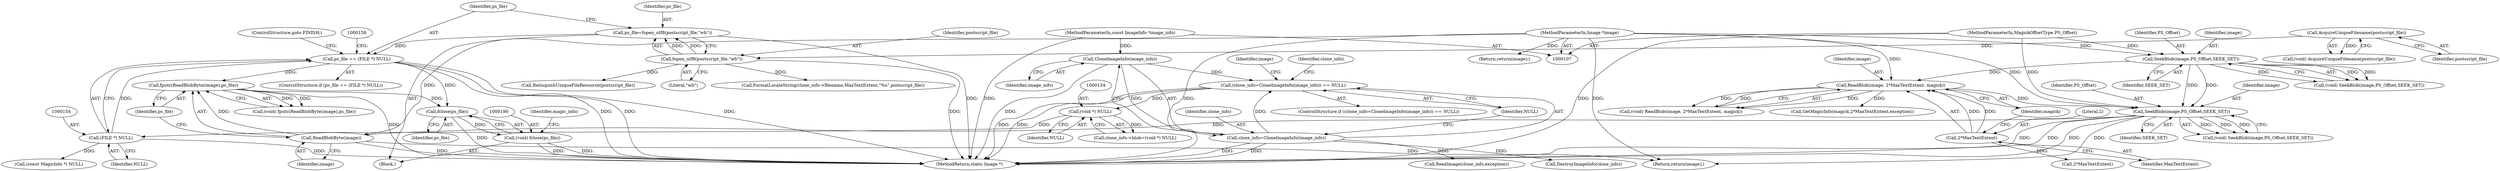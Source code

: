 digraph "0_ImageMagick_d23beebe7b1179fb75db1e85fbca3100e49593d9@API" {
"1000191" [label="(Call,fclose(ps_file))"];
"1000185" [label="(Call,fputc(ReadBlobByte(image),ps_file))"];
"1000186" [label="(Call,ReadBlobByte(image))"];
"1000173" [label="(Call,SeekBlob(image,PS_Offset,SEEK_SET))"];
"1000165" [label="(Call,ReadBlob(image, 2*MaxTextExtent, magick))"];
"1000159" [label="(Call,SeekBlob(image,PS_Offset,SEEK_SET))"];
"1000108" [label="(MethodParameterIn,Image *image)"];
"1000110" [label="(MethodParameterIn,MagickOffsetType PS_Offset)"];
"1000167" [label="(Call,2*MaxTextExtent)"];
"1000151" [label="(Call,ps_file == (FILE *) NULL)"];
"1000145" [label="(Call,ps_file=fopen_utf8(postscript_file,\"wb\"))"];
"1000147" [label="(Call,fopen_utf8(postscript_file,\"wb\"))"];
"1000143" [label="(Call,AcquireUniqueFilename(postscript_file))"];
"1000153" [label="(Call,(FILE *) NULL)"];
"1000133" [label="(Call,(void *) NULL)"];
"1000121" [label="(Call,(clone_info=CloneImageInfo(image_info)) == NULL)"];
"1000122" [label="(Call,clone_info=CloneImageInfo(image_info))"];
"1000124" [label="(Call,CloneImageInfo(image_info))"];
"1000109" [label="(MethodParameterIn,const ImageInfo *image_info)"];
"1000189" [label="(Call,(void) fclose(ps_file))"];
"1000197" [label="(Call,2*MaxTextExtent)"];
"1000166" [label="(Identifier,image)"];
"1000188" [label="(Identifier,ps_file)"];
"1000326" [label="(Return,return(image);)"];
"1000175" [label="(Identifier,PS_Offset)"];
"1000126" [label="(Identifier,NULL)"];
"1000321" [label="(Call,RelinquishUniqueFileResource(postscript_file))"];
"1000128" [label="(Identifier,image)"];
"1000122" [label="(Call,clone_info=CloneImageInfo(image_info))"];
"1000151" [label="(Call,ps_file == (FILE *) NULL)"];
"1000186" [label="(Call,ReadBlobByte(image))"];
"1000191" [label="(Call,fclose(ps_file))"];
"1000143" [label="(Call,AcquireUniqueFilename(postscript_file))"];
"1000194" [label="(Identifier,magic_info)"];
"1000167" [label="(Call,2*MaxTextExtent)"];
"1000157" [label="(Call,(void) SeekBlob(image,PS_Offset,SEEK_SET))"];
"1000155" [label="(Identifier,NULL)"];
"1000141" [label="(Call,(void) AcquireUniqueFilename(postscript_file))"];
"1000171" [label="(Call,(void) SeekBlob(image,PS_Offset,SEEK_SET))"];
"1000204" [label="(Call,(const MagicInfo *) NULL)"];
"1000109" [label="(MethodParameterIn,const ImageInfo *image_info)"];
"1000165" [label="(Call,ReadBlob(image, 2*MaxTextExtent, magick))"];
"1000189" [label="(Call,(void) fclose(ps_file))"];
"1000110" [label="(MethodParameterIn,MagickOffsetType PS_Offset)"];
"1000113" [label="(Block,)"];
"1000120" [label="(ControlStructure,if ((clone_info=CloneImageInfo(image_info)) == NULL))"];
"1000161" [label="(Identifier,PS_Offset)"];
"1000156" [label="(ControlStructure,goto FINISH;)"];
"1000324" [label="(Call,DestroyImageInfo(clone_info))"];
"1000148" [label="(Identifier,postscript_file)"];
"1000108" [label="(MethodParameterIn,Image *image)"];
"1000160" [label="(Identifier,image)"];
"1000169" [label="(Identifier,MaxTextExtent)"];
"1000147" [label="(Call,fopen_utf8(postscript_file,\"wb\"))"];
"1000135" [label="(Identifier,NULL)"];
"1000146" [label="(Identifier,ps_file)"];
"1000183" [label="(Call,(void) fputc(ReadBlobByte(image),ps_file))"];
"1000129" [label="(Call,clone_info->blob=(void *) NULL)"];
"1000153" [label="(Call,(FILE *) NULL)"];
"1000133" [label="(Call,(void *) NULL)"];
"1000124" [label="(Call,CloneImageInfo(image_info))"];
"1000245" [label="(Call,ReadImage(clone_info,exception))"];
"1000131" [label="(Identifier,clone_info)"];
"1000159" [label="(Call,SeekBlob(image,PS_Offset,SEEK_SET))"];
"1000187" [label="(Identifier,image)"];
"1000162" [label="(Identifier,SEEK_SET)"];
"1000127" [label="(Return,return(image);)"];
"1000125" [label="(Identifier,image_info)"];
"1000168" [label="(Literal,2)"];
"1000163" [label="(Call,(void) ReadBlob(image, 2*MaxTextExtent, magick))"];
"1000149" [label="(Literal,\"wb\")"];
"1000195" [label="(Call,GetMagicInfo(magick,2*MaxTextExtent,exception))"];
"1000176" [label="(Identifier,SEEK_SET)"];
"1000192" [label="(Identifier,ps_file)"];
"1000174" [label="(Identifier,image)"];
"1000170" [label="(Identifier,magick)"];
"1000152" [label="(Identifier,ps_file)"];
"1000173" [label="(Call,SeekBlob(image,PS_Offset,SEEK_SET))"];
"1000145" [label="(Call,ps_file=fopen_utf8(postscript_file,\"wb\"))"];
"1000150" [label="(ControlStructure,if (ps_file == (FILE *) NULL))"];
"1000328" [label="(MethodReturn,static Image *)"];
"1000185" [label="(Call,fputc(ReadBlobByte(image),ps_file))"];
"1000236" [label="(Call,FormatLocaleString(clone_info->filename,MaxTextExtent,\"%s\",postscript_file))"];
"1000121" [label="(Call,(clone_info=CloneImageInfo(image_info)) == NULL)"];
"1000123" [label="(Identifier,clone_info)"];
"1000144" [label="(Identifier,postscript_file)"];
"1000191" -> "1000189"  [label="AST: "];
"1000191" -> "1000192"  [label="CFG: "];
"1000192" -> "1000191"  [label="AST: "];
"1000189" -> "1000191"  [label="CFG: "];
"1000191" -> "1000328"  [label="DDG: "];
"1000191" -> "1000189"  [label="DDG: "];
"1000185" -> "1000191"  [label="DDG: "];
"1000151" -> "1000191"  [label="DDG: "];
"1000185" -> "1000183"  [label="AST: "];
"1000185" -> "1000188"  [label="CFG: "];
"1000186" -> "1000185"  [label="AST: "];
"1000188" -> "1000185"  [label="AST: "];
"1000183" -> "1000185"  [label="CFG: "];
"1000185" -> "1000328"  [label="DDG: "];
"1000185" -> "1000183"  [label="DDG: "];
"1000185" -> "1000183"  [label="DDG: "];
"1000186" -> "1000185"  [label="DDG: "];
"1000151" -> "1000185"  [label="DDG: "];
"1000186" -> "1000187"  [label="CFG: "];
"1000187" -> "1000186"  [label="AST: "];
"1000188" -> "1000186"  [label="CFG: "];
"1000186" -> "1000328"  [label="DDG: "];
"1000173" -> "1000186"  [label="DDG: "];
"1000108" -> "1000186"  [label="DDG: "];
"1000186" -> "1000326"  [label="DDG: "];
"1000173" -> "1000171"  [label="AST: "];
"1000173" -> "1000176"  [label="CFG: "];
"1000174" -> "1000173"  [label="AST: "];
"1000175" -> "1000173"  [label="AST: "];
"1000176" -> "1000173"  [label="AST: "];
"1000171" -> "1000173"  [label="CFG: "];
"1000173" -> "1000328"  [label="DDG: "];
"1000173" -> "1000328"  [label="DDG: "];
"1000173" -> "1000328"  [label="DDG: "];
"1000173" -> "1000171"  [label="DDG: "];
"1000173" -> "1000171"  [label="DDG: "];
"1000173" -> "1000171"  [label="DDG: "];
"1000165" -> "1000173"  [label="DDG: "];
"1000108" -> "1000173"  [label="DDG: "];
"1000159" -> "1000173"  [label="DDG: "];
"1000159" -> "1000173"  [label="DDG: "];
"1000110" -> "1000173"  [label="DDG: "];
"1000173" -> "1000326"  [label="DDG: "];
"1000165" -> "1000163"  [label="AST: "];
"1000165" -> "1000170"  [label="CFG: "];
"1000166" -> "1000165"  [label="AST: "];
"1000167" -> "1000165"  [label="AST: "];
"1000170" -> "1000165"  [label="AST: "];
"1000163" -> "1000165"  [label="CFG: "];
"1000165" -> "1000163"  [label="DDG: "];
"1000165" -> "1000163"  [label="DDG: "];
"1000165" -> "1000163"  [label="DDG: "];
"1000159" -> "1000165"  [label="DDG: "];
"1000108" -> "1000165"  [label="DDG: "];
"1000167" -> "1000165"  [label="DDG: "];
"1000167" -> "1000165"  [label="DDG: "];
"1000165" -> "1000195"  [label="DDG: "];
"1000159" -> "1000157"  [label="AST: "];
"1000159" -> "1000162"  [label="CFG: "];
"1000160" -> "1000159"  [label="AST: "];
"1000161" -> "1000159"  [label="AST: "];
"1000162" -> "1000159"  [label="AST: "];
"1000157" -> "1000159"  [label="CFG: "];
"1000159" -> "1000157"  [label="DDG: "];
"1000159" -> "1000157"  [label="DDG: "];
"1000159" -> "1000157"  [label="DDG: "];
"1000108" -> "1000159"  [label="DDG: "];
"1000110" -> "1000159"  [label="DDG: "];
"1000108" -> "1000107"  [label="AST: "];
"1000108" -> "1000328"  [label="DDG: "];
"1000108" -> "1000127"  [label="DDG: "];
"1000108" -> "1000326"  [label="DDG: "];
"1000110" -> "1000107"  [label="AST: "];
"1000110" -> "1000328"  [label="DDG: "];
"1000167" -> "1000169"  [label="CFG: "];
"1000168" -> "1000167"  [label="AST: "];
"1000169" -> "1000167"  [label="AST: "];
"1000170" -> "1000167"  [label="CFG: "];
"1000167" -> "1000197"  [label="DDG: "];
"1000151" -> "1000150"  [label="AST: "];
"1000151" -> "1000153"  [label="CFG: "];
"1000152" -> "1000151"  [label="AST: "];
"1000153" -> "1000151"  [label="AST: "];
"1000156" -> "1000151"  [label="CFG: "];
"1000158" -> "1000151"  [label="CFG: "];
"1000151" -> "1000328"  [label="DDG: "];
"1000151" -> "1000328"  [label="DDG: "];
"1000151" -> "1000328"  [label="DDG: "];
"1000145" -> "1000151"  [label="DDG: "];
"1000153" -> "1000151"  [label="DDG: "];
"1000145" -> "1000113"  [label="AST: "];
"1000145" -> "1000147"  [label="CFG: "];
"1000146" -> "1000145"  [label="AST: "];
"1000147" -> "1000145"  [label="AST: "];
"1000152" -> "1000145"  [label="CFG: "];
"1000145" -> "1000328"  [label="DDG: "];
"1000147" -> "1000145"  [label="DDG: "];
"1000147" -> "1000145"  [label="DDG: "];
"1000147" -> "1000149"  [label="CFG: "];
"1000148" -> "1000147"  [label="AST: "];
"1000149" -> "1000147"  [label="AST: "];
"1000147" -> "1000328"  [label="DDG: "];
"1000143" -> "1000147"  [label="DDG: "];
"1000147" -> "1000236"  [label="DDG: "];
"1000147" -> "1000321"  [label="DDG: "];
"1000143" -> "1000141"  [label="AST: "];
"1000143" -> "1000144"  [label="CFG: "];
"1000144" -> "1000143"  [label="AST: "];
"1000141" -> "1000143"  [label="CFG: "];
"1000143" -> "1000141"  [label="DDG: "];
"1000153" -> "1000155"  [label="CFG: "];
"1000154" -> "1000153"  [label="AST: "];
"1000155" -> "1000153"  [label="AST: "];
"1000153" -> "1000328"  [label="DDG: "];
"1000133" -> "1000153"  [label="DDG: "];
"1000153" -> "1000204"  [label="DDG: "];
"1000133" -> "1000129"  [label="AST: "];
"1000133" -> "1000135"  [label="CFG: "];
"1000134" -> "1000133"  [label="AST: "];
"1000135" -> "1000133"  [label="AST: "];
"1000129" -> "1000133"  [label="CFG: "];
"1000133" -> "1000129"  [label="DDG: "];
"1000121" -> "1000133"  [label="DDG: "];
"1000121" -> "1000120"  [label="AST: "];
"1000121" -> "1000126"  [label="CFG: "];
"1000122" -> "1000121"  [label="AST: "];
"1000126" -> "1000121"  [label="AST: "];
"1000128" -> "1000121"  [label="CFG: "];
"1000131" -> "1000121"  [label="CFG: "];
"1000121" -> "1000328"  [label="DDG: "];
"1000121" -> "1000328"  [label="DDG: "];
"1000122" -> "1000121"  [label="DDG: "];
"1000124" -> "1000121"  [label="DDG: "];
"1000122" -> "1000124"  [label="CFG: "];
"1000123" -> "1000122"  [label="AST: "];
"1000124" -> "1000122"  [label="AST: "];
"1000126" -> "1000122"  [label="CFG: "];
"1000122" -> "1000328"  [label="DDG: "];
"1000122" -> "1000328"  [label="DDG: "];
"1000124" -> "1000122"  [label="DDG: "];
"1000122" -> "1000245"  [label="DDG: "];
"1000122" -> "1000324"  [label="DDG: "];
"1000124" -> "1000125"  [label="CFG: "];
"1000125" -> "1000124"  [label="AST: "];
"1000124" -> "1000328"  [label="DDG: "];
"1000109" -> "1000124"  [label="DDG: "];
"1000109" -> "1000107"  [label="AST: "];
"1000109" -> "1000328"  [label="DDG: "];
"1000189" -> "1000113"  [label="AST: "];
"1000190" -> "1000189"  [label="AST: "];
"1000194" -> "1000189"  [label="CFG: "];
"1000189" -> "1000328"  [label="DDG: "];
"1000189" -> "1000328"  [label="DDG: "];
}
